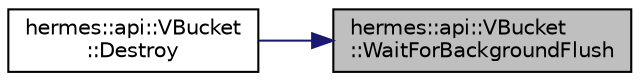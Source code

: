 digraph "hermes::api::VBucket::WaitForBackgroundFlush"
{
 // LATEX_PDF_SIZE
  edge [fontname="Helvetica",fontsize="10",labelfontname="Helvetica",labelfontsize="10"];
  node [fontname="Helvetica",fontsize="10",shape=record];
  rankdir="RL";
  Node1 [label="hermes::api::VBucket\l::WaitForBackgroundFlush",height=0.2,width=0.4,color="black", fillcolor="grey75", style="filled", fontcolor="black",tooltip=" "];
  Node1 -> Node2 [dir="back",color="midnightblue",fontsize="10",style="solid",fontname="Helvetica"];
  Node2 [label="hermes::api::VBucket\l::Destroy",height=0.2,width=0.4,color="black", fillcolor="white", style="filled",URL="$classhermes_1_1api_1_1_v_bucket.html#a8b392b4d30c1118a80e41f37e58ebc0a",tooltip=" "];
}
